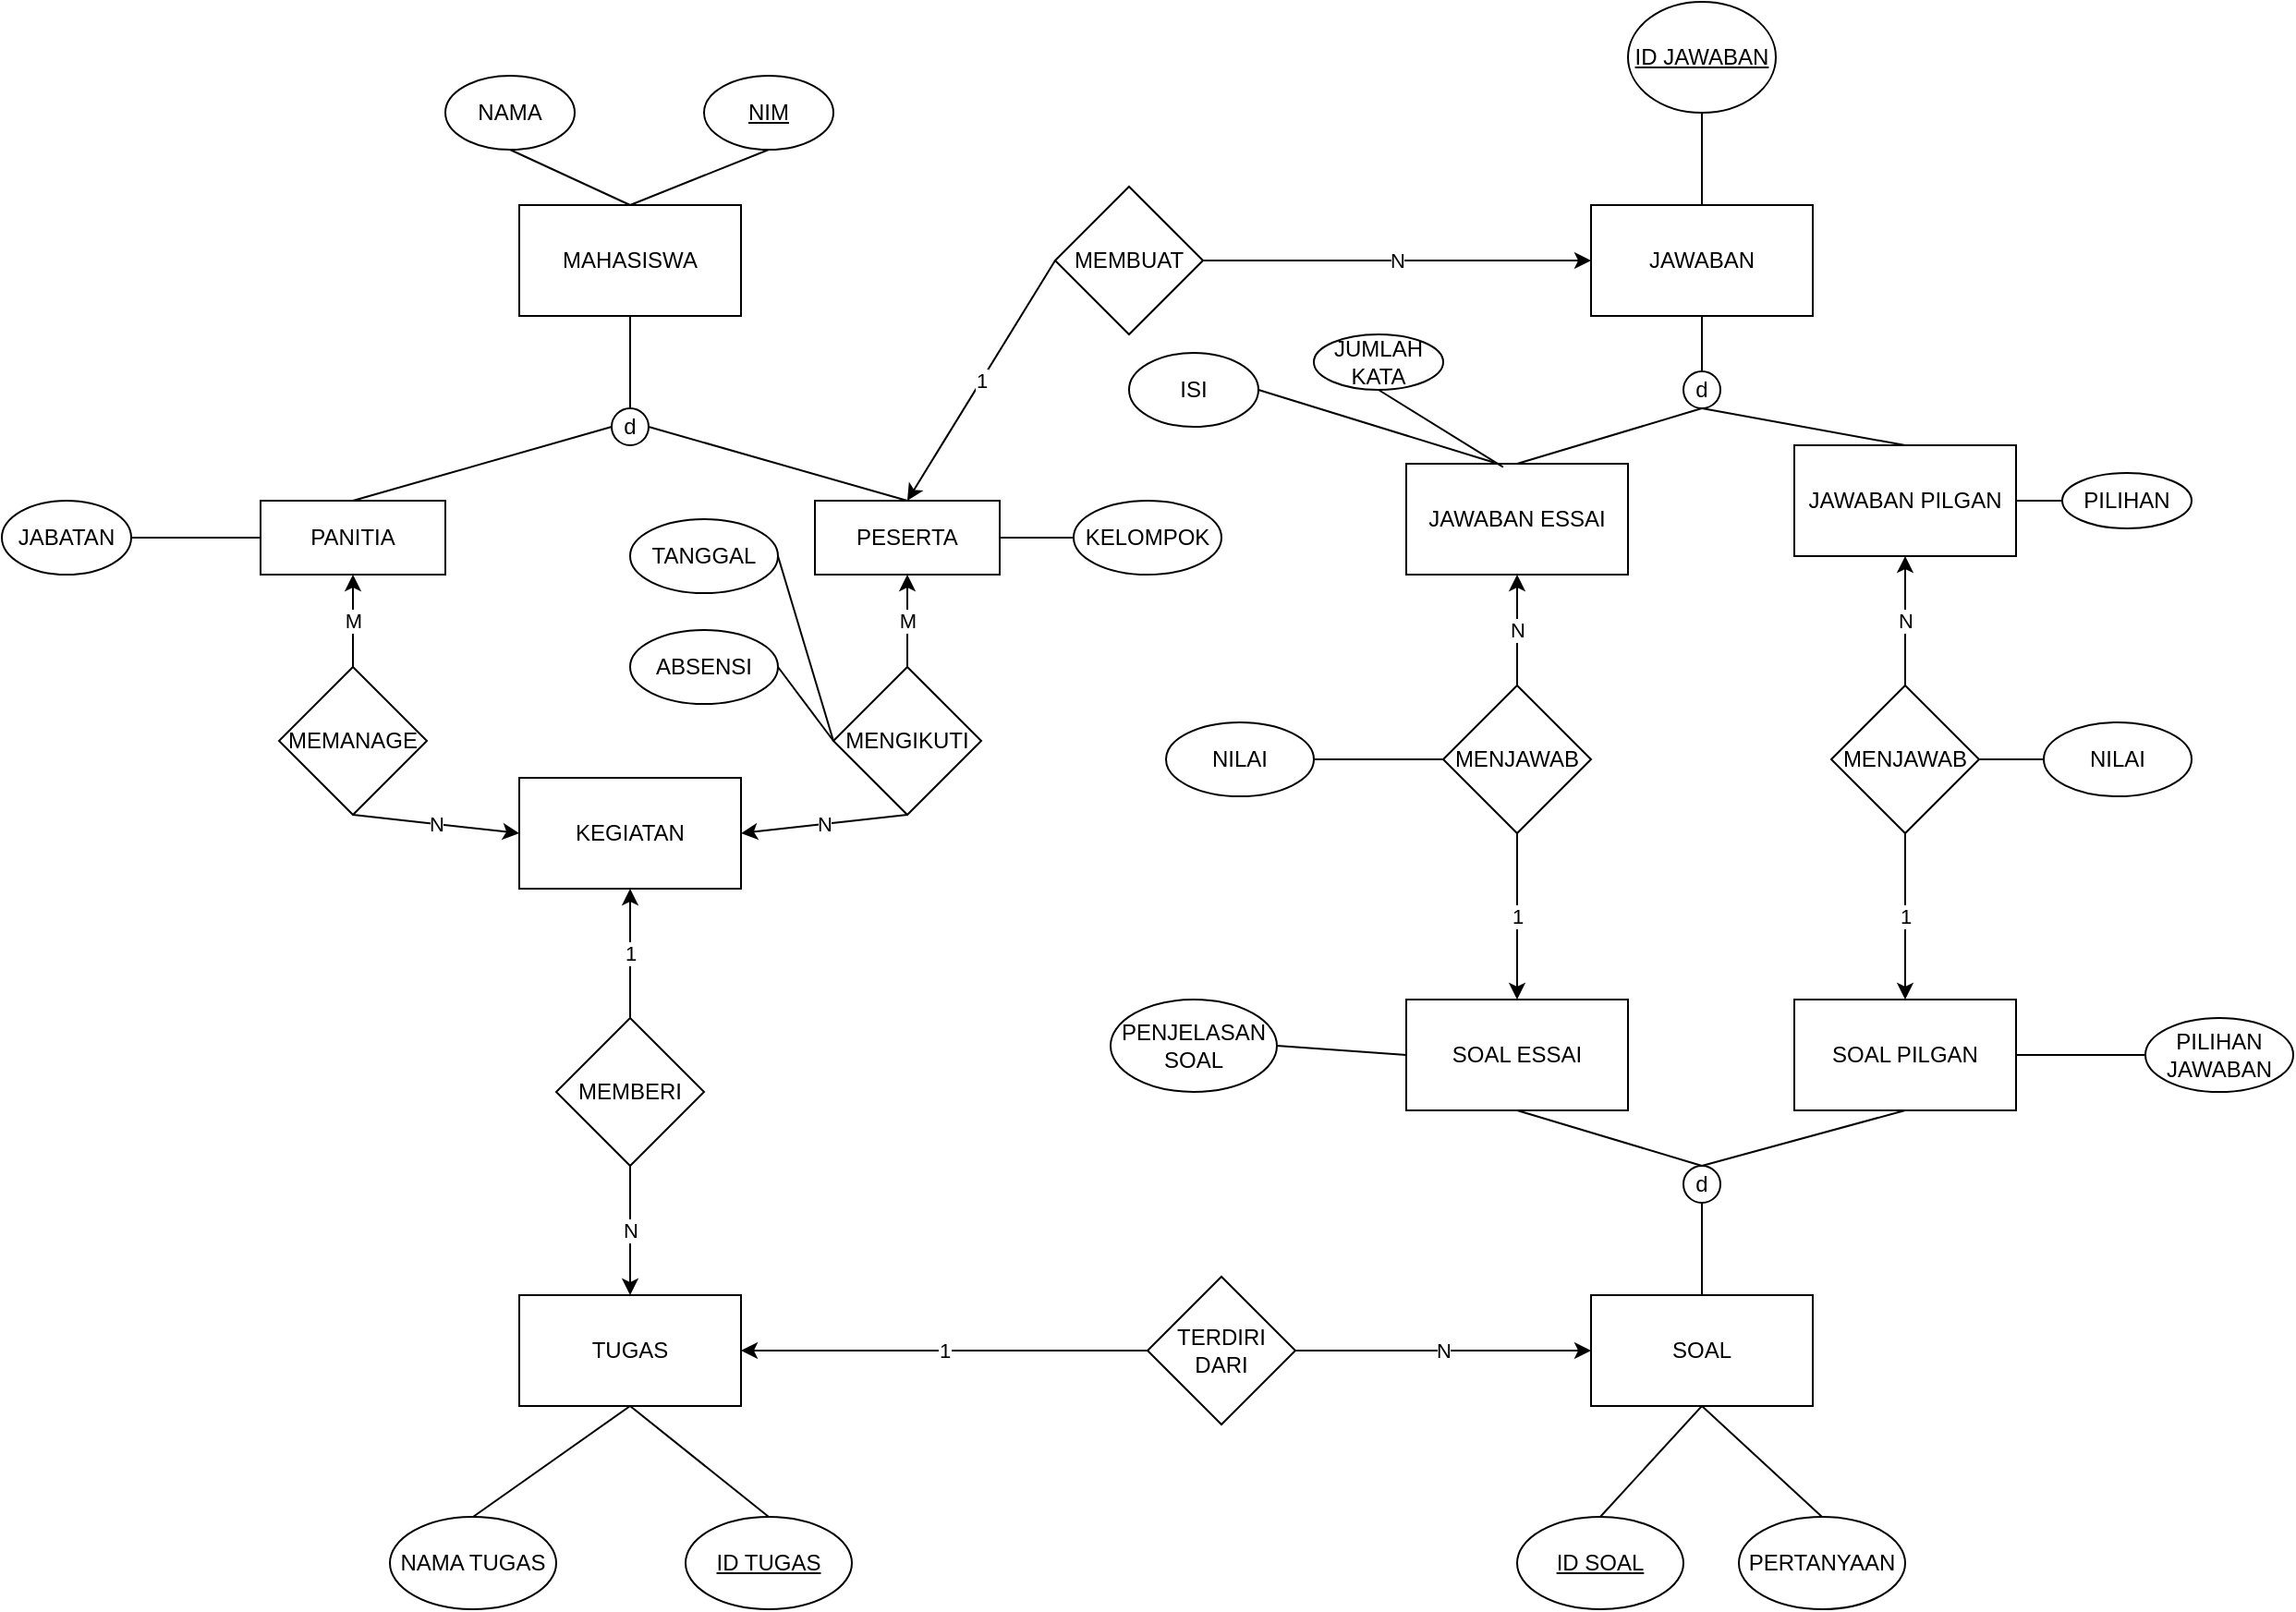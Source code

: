 <mxfile version="13.8.1" type="github">
  <diagram id="R2lEEEUBdFMjLlhIrx00" name="Page-1">
    <mxGraphModel dx="1730" dy="4267" grid="1" gridSize="10" guides="1" tooltips="1" connect="1" arrows="1" fold="1" page="1" pageScale="1" pageWidth="2339" pageHeight="3300" math="0" shadow="0" extFonts="Permanent Marker^https://fonts.googleapis.com/css?family=Permanent+Marker">
      <root>
        <mxCell id="0" />
        <mxCell id="1" parent="0" />
        <mxCell id="ASauv4Q9lRuqwxSRhFxj-3" value="MAHASISWA" style="rounded=0;whiteSpace=wrap;html=1;" parent="1" vertex="1">
          <mxGeometry x="320" y="70" width="120" height="60" as="geometry" />
        </mxCell>
        <mxCell id="ASauv4Q9lRuqwxSRhFxj-4" value="d" style="ellipse;whiteSpace=wrap;html=1;aspect=fixed;" parent="1" vertex="1">
          <mxGeometry x="370" y="180" width="20" height="20" as="geometry" />
        </mxCell>
        <mxCell id="ASauv4Q9lRuqwxSRhFxj-5" value="" style="endArrow=none;html=1;entryX=0.5;entryY=1;entryDx=0;entryDy=0;exitX=0.5;exitY=0;exitDx=0;exitDy=0;" parent="1" source="ASauv4Q9lRuqwxSRhFxj-4" target="ASauv4Q9lRuqwxSRhFxj-3" edge="1">
          <mxGeometry width="50" height="50" relative="1" as="geometry">
            <mxPoint x="510" y="150" as="sourcePoint" />
            <mxPoint x="560" y="100" as="targetPoint" />
          </mxGeometry>
        </mxCell>
        <mxCell id="ASauv4Q9lRuqwxSRhFxj-6" value="PANITIA" style="rounded=0;whiteSpace=wrap;html=1;" parent="1" vertex="1">
          <mxGeometry x="180" y="230" width="100" height="40" as="geometry" />
        </mxCell>
        <mxCell id="ASauv4Q9lRuqwxSRhFxj-7" value="PESERTA" style="rounded=0;whiteSpace=wrap;html=1;" parent="1" vertex="1">
          <mxGeometry x="480" y="230" width="100" height="40" as="geometry" />
        </mxCell>
        <mxCell id="ASauv4Q9lRuqwxSRhFxj-8" value="" style="endArrow=none;html=1;entryX=1;entryY=0.5;entryDx=0;entryDy=0;exitX=0.5;exitY=0;exitDx=0;exitDy=0;" parent="1" source="ASauv4Q9lRuqwxSRhFxj-7" target="ASauv4Q9lRuqwxSRhFxj-4" edge="1">
          <mxGeometry width="50" height="50" relative="1" as="geometry">
            <mxPoint x="510" y="250" as="sourcePoint" />
            <mxPoint x="560" y="200" as="targetPoint" />
          </mxGeometry>
        </mxCell>
        <mxCell id="ASauv4Q9lRuqwxSRhFxj-9" value="" style="endArrow=none;html=1;entryX=0;entryY=0.5;entryDx=0;entryDy=0;exitX=0.5;exitY=0;exitDx=0;exitDy=0;" parent="1" source="ASauv4Q9lRuqwxSRhFxj-6" target="ASauv4Q9lRuqwxSRhFxj-4" edge="1">
          <mxGeometry width="50" height="50" relative="1" as="geometry">
            <mxPoint x="540" y="240" as="sourcePoint" />
            <mxPoint x="400" y="200" as="targetPoint" />
          </mxGeometry>
        </mxCell>
        <mxCell id="ASauv4Q9lRuqwxSRhFxj-10" value="KEGIATAN" style="rounded=0;whiteSpace=wrap;html=1;" parent="1" vertex="1">
          <mxGeometry x="320" y="380" width="120" height="60" as="geometry" />
        </mxCell>
        <mxCell id="ASauv4Q9lRuqwxSRhFxj-11" value="MEMANAGE" style="rhombus;whiteSpace=wrap;html=1;" parent="1" vertex="1">
          <mxGeometry x="190" y="320" width="80" height="80" as="geometry" />
        </mxCell>
        <mxCell id="ASauv4Q9lRuqwxSRhFxj-12" value="MENGIKUTI" style="rhombus;whiteSpace=wrap;html=1;" parent="1" vertex="1">
          <mxGeometry x="490" y="320" width="80" height="80" as="geometry" />
        </mxCell>
        <mxCell id="ASauv4Q9lRuqwxSRhFxj-14" value="" style="endArrow=classic;html=1;exitX=0.5;exitY=0;exitDx=0;exitDy=0;entryX=0.5;entryY=1;entryDx=0;entryDy=0;" parent="1" source="ASauv4Q9lRuqwxSRhFxj-11" target="ASauv4Q9lRuqwxSRhFxj-6" edge="1">
          <mxGeometry relative="1" as="geometry">
            <mxPoint x="490" y="320" as="sourcePoint" />
            <mxPoint x="590" y="320" as="targetPoint" />
          </mxGeometry>
        </mxCell>
        <mxCell id="ASauv4Q9lRuqwxSRhFxj-15" value="M" style="edgeLabel;resizable=0;html=1;align=center;verticalAlign=middle;" parent="ASauv4Q9lRuqwxSRhFxj-14" connectable="0" vertex="1">
          <mxGeometry relative="1" as="geometry" />
        </mxCell>
        <mxCell id="ASauv4Q9lRuqwxSRhFxj-16" value="" style="endArrow=classic;html=1;exitX=0.5;exitY=0;exitDx=0;exitDy=0;entryX=0.5;entryY=1;entryDx=0;entryDy=0;" parent="1" source="ASauv4Q9lRuqwxSRhFxj-12" target="ASauv4Q9lRuqwxSRhFxj-7" edge="1">
          <mxGeometry relative="1" as="geometry">
            <mxPoint x="240" y="280" as="sourcePoint" />
            <mxPoint x="240" y="330" as="targetPoint" />
          </mxGeometry>
        </mxCell>
        <mxCell id="ASauv4Q9lRuqwxSRhFxj-17" value="M" style="edgeLabel;resizable=0;html=1;align=center;verticalAlign=middle;" parent="ASauv4Q9lRuqwxSRhFxj-16" connectable="0" vertex="1">
          <mxGeometry relative="1" as="geometry" />
        </mxCell>
        <mxCell id="ASauv4Q9lRuqwxSRhFxj-20" value="" style="endArrow=classic;html=1;exitX=0.5;exitY=1;exitDx=0;exitDy=0;entryX=0;entryY=0.5;entryDx=0;entryDy=0;" parent="1" source="ASauv4Q9lRuqwxSRhFxj-11" target="ASauv4Q9lRuqwxSRhFxj-10" edge="1">
          <mxGeometry relative="1" as="geometry">
            <mxPoint x="240" y="280" as="sourcePoint" />
            <mxPoint x="240" y="330" as="targetPoint" />
          </mxGeometry>
        </mxCell>
        <mxCell id="ASauv4Q9lRuqwxSRhFxj-21" value="N" style="edgeLabel;resizable=0;html=1;align=center;verticalAlign=middle;" parent="ASauv4Q9lRuqwxSRhFxj-20" connectable="0" vertex="1">
          <mxGeometry relative="1" as="geometry" />
        </mxCell>
        <mxCell id="ASauv4Q9lRuqwxSRhFxj-22" value="" style="endArrow=classic;html=1;exitX=0.5;exitY=1;exitDx=0;exitDy=0;entryX=1;entryY=0.5;entryDx=0;entryDy=0;" parent="1" source="ASauv4Q9lRuqwxSRhFxj-12" target="ASauv4Q9lRuqwxSRhFxj-10" edge="1">
          <mxGeometry relative="1" as="geometry">
            <mxPoint x="240" y="410" as="sourcePoint" />
            <mxPoint x="330" y="420" as="targetPoint" />
          </mxGeometry>
        </mxCell>
        <mxCell id="ASauv4Q9lRuqwxSRhFxj-23" value="N" style="edgeLabel;resizable=0;html=1;align=center;verticalAlign=middle;" parent="ASauv4Q9lRuqwxSRhFxj-22" connectable="0" vertex="1">
          <mxGeometry relative="1" as="geometry" />
        </mxCell>
        <mxCell id="ASauv4Q9lRuqwxSRhFxj-24" value="JAWABAN" style="rounded=0;whiteSpace=wrap;html=1;" parent="1" vertex="1">
          <mxGeometry x="900" y="70" width="120" height="60" as="geometry" />
        </mxCell>
        <mxCell id="ASauv4Q9lRuqwxSRhFxj-25" value="MEMBUAT" style="rhombus;whiteSpace=wrap;html=1;" parent="1" vertex="1">
          <mxGeometry x="610" y="60" width="80" height="80" as="geometry" />
        </mxCell>
        <mxCell id="ASauv4Q9lRuqwxSRhFxj-26" value="" style="endArrow=classic;html=1;exitX=0;exitY=0.5;exitDx=0;exitDy=0;" parent="1" source="ASauv4Q9lRuqwxSRhFxj-25" edge="1">
          <mxGeometry relative="1" as="geometry">
            <mxPoint x="570" y="320" as="sourcePoint" />
            <mxPoint x="530" y="230" as="targetPoint" />
          </mxGeometry>
        </mxCell>
        <mxCell id="ASauv4Q9lRuqwxSRhFxj-27" value="1" style="edgeLabel;resizable=0;html=1;align=center;verticalAlign=middle;" parent="ASauv4Q9lRuqwxSRhFxj-26" connectable="0" vertex="1">
          <mxGeometry relative="1" as="geometry" />
        </mxCell>
        <mxCell id="ASauv4Q9lRuqwxSRhFxj-28" value="" style="endArrow=classic;html=1;exitX=1;exitY=0.5;exitDx=0;exitDy=0;entryX=0;entryY=0.5;entryDx=0;entryDy=0;" parent="1" source="ASauv4Q9lRuqwxSRhFxj-25" target="ASauv4Q9lRuqwxSRhFxj-24" edge="1">
          <mxGeometry relative="1" as="geometry">
            <mxPoint x="570" y="320" as="sourcePoint" />
            <mxPoint x="670" y="320" as="targetPoint" />
          </mxGeometry>
        </mxCell>
        <mxCell id="ASauv4Q9lRuqwxSRhFxj-29" value="N" style="edgeLabel;resizable=0;html=1;align=center;verticalAlign=middle;" parent="ASauv4Q9lRuqwxSRhFxj-28" connectable="0" vertex="1">
          <mxGeometry relative="1" as="geometry" />
        </mxCell>
        <mxCell id="ASauv4Q9lRuqwxSRhFxj-31" value="TUGAS" style="rounded=0;whiteSpace=wrap;html=1;" parent="1" vertex="1">
          <mxGeometry x="320" y="660" width="120" height="60" as="geometry" />
        </mxCell>
        <mxCell id="ASauv4Q9lRuqwxSRhFxj-32" value="MEMBERI" style="rhombus;whiteSpace=wrap;html=1;" parent="1" vertex="1">
          <mxGeometry x="340" y="510" width="80" height="80" as="geometry" />
        </mxCell>
        <mxCell id="ASauv4Q9lRuqwxSRhFxj-33" value="" style="endArrow=classic;html=1;exitX=0.5;exitY=0;exitDx=0;exitDy=0;entryX=0.5;entryY=1;entryDx=0;entryDy=0;" parent="1" source="ASauv4Q9lRuqwxSRhFxj-32" target="ASauv4Q9lRuqwxSRhFxj-10" edge="1">
          <mxGeometry relative="1" as="geometry">
            <mxPoint x="600" y="520" as="sourcePoint" />
            <mxPoint x="700" y="520" as="targetPoint" />
          </mxGeometry>
        </mxCell>
        <mxCell id="ASauv4Q9lRuqwxSRhFxj-34" value="1" style="edgeLabel;resizable=0;html=1;align=center;verticalAlign=middle;" parent="ASauv4Q9lRuqwxSRhFxj-33" connectable="0" vertex="1">
          <mxGeometry relative="1" as="geometry" />
        </mxCell>
        <mxCell id="ASauv4Q9lRuqwxSRhFxj-35" value="" style="endArrow=classic;html=1;exitX=0.5;exitY=1;exitDx=0;exitDy=0;" parent="1" source="ASauv4Q9lRuqwxSRhFxj-32" target="ASauv4Q9lRuqwxSRhFxj-31" edge="1">
          <mxGeometry relative="1" as="geometry">
            <mxPoint x="600" y="620" as="sourcePoint" />
            <mxPoint x="700" y="620" as="targetPoint" />
          </mxGeometry>
        </mxCell>
        <mxCell id="ASauv4Q9lRuqwxSRhFxj-36" value="N" style="edgeLabel;resizable=0;html=1;align=center;verticalAlign=middle;" parent="ASauv4Q9lRuqwxSRhFxj-35" connectable="0" vertex="1">
          <mxGeometry relative="1" as="geometry" />
        </mxCell>
        <mxCell id="ASauv4Q9lRuqwxSRhFxj-37" value="TERDIRI DARI" style="rhombus;whiteSpace=wrap;html=1;" parent="1" vertex="1">
          <mxGeometry x="660" y="650" width="80" height="80" as="geometry" />
        </mxCell>
        <mxCell id="ASauv4Q9lRuqwxSRhFxj-38" value="SOAL" style="rounded=0;whiteSpace=wrap;html=1;" parent="1" vertex="1">
          <mxGeometry x="900" y="660" width="120" height="60" as="geometry" />
        </mxCell>
        <mxCell id="ASauv4Q9lRuqwxSRhFxj-40" value="" style="endArrow=classic;html=1;entryX=1;entryY=0.5;entryDx=0;entryDy=0;exitX=0;exitY=0.5;exitDx=0;exitDy=0;" parent="1" source="ASauv4Q9lRuqwxSRhFxj-37" target="ASauv4Q9lRuqwxSRhFxj-31" edge="1">
          <mxGeometry relative="1" as="geometry">
            <mxPoint x="600" y="710" as="sourcePoint" />
            <mxPoint x="700" y="710" as="targetPoint" />
          </mxGeometry>
        </mxCell>
        <mxCell id="ASauv4Q9lRuqwxSRhFxj-41" value="1" style="edgeLabel;resizable=0;html=1;align=center;verticalAlign=middle;" parent="ASauv4Q9lRuqwxSRhFxj-40" connectable="0" vertex="1">
          <mxGeometry relative="1" as="geometry" />
        </mxCell>
        <mxCell id="ASauv4Q9lRuqwxSRhFxj-42" value="" style="endArrow=classic;html=1;entryX=0;entryY=0.5;entryDx=0;entryDy=0;exitX=1;exitY=0.5;exitDx=0;exitDy=0;" parent="1" source="ASauv4Q9lRuqwxSRhFxj-37" target="ASauv4Q9lRuqwxSRhFxj-38" edge="1">
          <mxGeometry relative="1" as="geometry">
            <mxPoint x="600" y="710" as="sourcePoint" />
            <mxPoint x="700" y="710" as="targetPoint" />
          </mxGeometry>
        </mxCell>
        <mxCell id="ASauv4Q9lRuqwxSRhFxj-43" value="N" style="edgeLabel;resizable=0;html=1;align=center;verticalAlign=middle;" parent="ASauv4Q9lRuqwxSRhFxj-42" connectable="0" vertex="1">
          <mxGeometry relative="1" as="geometry" />
        </mxCell>
        <mxCell id="ASauv4Q9lRuqwxSRhFxj-45" value="d" style="ellipse;whiteSpace=wrap;html=1;aspect=fixed;" parent="1" vertex="1">
          <mxGeometry x="950" y="590" width="20" height="20" as="geometry" />
        </mxCell>
        <mxCell id="ASauv4Q9lRuqwxSRhFxj-47" value="" style="endArrow=none;html=1;entryX=0.5;entryY=1;entryDx=0;entryDy=0;exitX=0.5;exitY=0;exitDx=0;exitDy=0;" parent="1" source="ASauv4Q9lRuqwxSRhFxj-38" target="ASauv4Q9lRuqwxSRhFxj-45" edge="1">
          <mxGeometry width="50" height="50" relative="1" as="geometry">
            <mxPoint x="620" y="640" as="sourcePoint" />
            <mxPoint x="670" y="590" as="targetPoint" />
          </mxGeometry>
        </mxCell>
        <mxCell id="ASauv4Q9lRuqwxSRhFxj-48" value="SOAL ESSAI" style="rounded=0;whiteSpace=wrap;html=1;" parent="1" vertex="1">
          <mxGeometry x="800" y="500" width="120" height="60" as="geometry" />
        </mxCell>
        <mxCell id="ASauv4Q9lRuqwxSRhFxj-49" value="SOAL PILGAN" style="rounded=0;whiteSpace=wrap;html=1;" parent="1" vertex="1">
          <mxGeometry x="1010" y="500" width="120" height="60" as="geometry" />
        </mxCell>
        <mxCell id="ASauv4Q9lRuqwxSRhFxj-50" value="" style="endArrow=none;html=1;entryX=0.5;entryY=1;entryDx=0;entryDy=0;exitX=0.5;exitY=0;exitDx=0;exitDy=0;" parent="1" source="ASauv4Q9lRuqwxSRhFxj-45" target="ASauv4Q9lRuqwxSRhFxj-49" edge="1">
          <mxGeometry width="50" height="50" relative="1" as="geometry">
            <mxPoint x="620" y="540" as="sourcePoint" />
            <mxPoint x="670" y="490" as="targetPoint" />
          </mxGeometry>
        </mxCell>
        <mxCell id="ASauv4Q9lRuqwxSRhFxj-51" value="" style="endArrow=none;html=1;entryX=0.5;entryY=1;entryDx=0;entryDy=0;exitX=0.5;exitY=0;exitDx=0;exitDy=0;" parent="1" source="ASauv4Q9lRuqwxSRhFxj-45" target="ASauv4Q9lRuqwxSRhFxj-48" edge="1">
          <mxGeometry width="50" height="50" relative="1" as="geometry">
            <mxPoint x="620" y="540" as="sourcePoint" />
            <mxPoint x="670" y="490" as="targetPoint" />
          </mxGeometry>
        </mxCell>
        <mxCell id="ASauv4Q9lRuqwxSRhFxj-52" value="d" style="ellipse;whiteSpace=wrap;html=1;aspect=fixed;" parent="1" vertex="1">
          <mxGeometry x="950" y="160" width="20" height="20" as="geometry" />
        </mxCell>
        <mxCell id="ASauv4Q9lRuqwxSRhFxj-53" value="" style="endArrow=none;html=1;entryX=0.5;entryY=1;entryDx=0;entryDy=0;exitX=0.5;exitY=0;exitDx=0;exitDy=0;" parent="1" source="ASauv4Q9lRuqwxSRhFxj-52" target="ASauv4Q9lRuqwxSRhFxj-24" edge="1">
          <mxGeometry width="50" height="50" relative="1" as="geometry">
            <mxPoint x="620" y="340" as="sourcePoint" />
            <mxPoint x="670" y="290" as="targetPoint" />
          </mxGeometry>
        </mxCell>
        <mxCell id="ASauv4Q9lRuqwxSRhFxj-54" value="JAWABAN PILGAN" style="rounded=0;whiteSpace=wrap;html=1;" parent="1" vertex="1">
          <mxGeometry x="1010" y="200" width="120" height="60" as="geometry" />
        </mxCell>
        <mxCell id="ASauv4Q9lRuqwxSRhFxj-55" value="JAWABAN ESSAI" style="rounded=0;whiteSpace=wrap;html=1;" parent="1" vertex="1">
          <mxGeometry x="800" y="210" width="120" height="60" as="geometry" />
        </mxCell>
        <mxCell id="ASauv4Q9lRuqwxSRhFxj-56" value="" style="endArrow=none;html=1;entryX=0.5;entryY=1;entryDx=0;entryDy=0;exitX=0.5;exitY=0;exitDx=0;exitDy=0;" parent="1" source="ASauv4Q9lRuqwxSRhFxj-55" target="ASauv4Q9lRuqwxSRhFxj-52" edge="1">
          <mxGeometry width="50" height="50" relative="1" as="geometry">
            <mxPoint x="620" y="340" as="sourcePoint" />
            <mxPoint x="670" y="290" as="targetPoint" />
          </mxGeometry>
        </mxCell>
        <mxCell id="ASauv4Q9lRuqwxSRhFxj-57" value="" style="endArrow=none;html=1;entryX=0.5;entryY=0;entryDx=0;entryDy=0;exitX=0.5;exitY=1;exitDx=0;exitDy=0;" parent="1" source="ASauv4Q9lRuqwxSRhFxj-52" target="ASauv4Q9lRuqwxSRhFxj-54" edge="1">
          <mxGeometry width="50" height="50" relative="1" as="geometry">
            <mxPoint x="620" y="340" as="sourcePoint" />
            <mxPoint x="670" y="290" as="targetPoint" />
          </mxGeometry>
        </mxCell>
        <mxCell id="ASauv4Q9lRuqwxSRhFxj-58" value="MENJAWAB" style="rhombus;whiteSpace=wrap;html=1;" parent="1" vertex="1">
          <mxGeometry x="820" y="330" width="80" height="80" as="geometry" />
        </mxCell>
        <mxCell id="ASauv4Q9lRuqwxSRhFxj-59" value="MENJAWAB" style="rhombus;whiteSpace=wrap;html=1;" parent="1" vertex="1">
          <mxGeometry x="1030" y="330" width="80" height="80" as="geometry" />
        </mxCell>
        <mxCell id="ASauv4Q9lRuqwxSRhFxj-60" value="" style="endArrow=classic;html=1;entryX=0.5;entryY=1;entryDx=0;entryDy=0;exitX=0.5;exitY=0;exitDx=0;exitDy=0;" parent="1" source="ASauv4Q9lRuqwxSRhFxj-58" target="ASauv4Q9lRuqwxSRhFxj-55" edge="1">
          <mxGeometry relative="1" as="geometry">
            <mxPoint x="910" y="320" as="sourcePoint" />
            <mxPoint x="980" y="310" as="targetPoint" />
          </mxGeometry>
        </mxCell>
        <mxCell id="ASauv4Q9lRuqwxSRhFxj-61" value="N" style="edgeLabel;resizable=0;html=1;align=center;verticalAlign=middle;" parent="ASauv4Q9lRuqwxSRhFxj-60" connectable="0" vertex="1">
          <mxGeometry relative="1" as="geometry" />
        </mxCell>
        <mxCell id="ASauv4Q9lRuqwxSRhFxj-62" value="" style="endArrow=classic;html=1;exitX=0.5;exitY=1;exitDx=0;exitDy=0;" parent="1" source="ASauv4Q9lRuqwxSRhFxj-58" target="ASauv4Q9lRuqwxSRhFxj-48" edge="1">
          <mxGeometry relative="1" as="geometry">
            <mxPoint x="880" y="310" as="sourcePoint" />
            <mxPoint x="980" y="310" as="targetPoint" />
          </mxGeometry>
        </mxCell>
        <mxCell id="ASauv4Q9lRuqwxSRhFxj-63" value="1" style="edgeLabel;resizable=0;html=1;align=center;verticalAlign=middle;" parent="ASauv4Q9lRuqwxSRhFxj-62" connectable="0" vertex="1">
          <mxGeometry relative="1" as="geometry" />
        </mxCell>
        <mxCell id="ASauv4Q9lRuqwxSRhFxj-64" value="" style="endArrow=classic;html=1;entryX=0.5;entryY=1;entryDx=0;entryDy=0;exitX=0.5;exitY=0;exitDx=0;exitDy=0;" parent="1" source="ASauv4Q9lRuqwxSRhFxj-59" target="ASauv4Q9lRuqwxSRhFxj-54" edge="1">
          <mxGeometry relative="1" as="geometry">
            <mxPoint x="880" y="310" as="sourcePoint" />
            <mxPoint x="980" y="310" as="targetPoint" />
          </mxGeometry>
        </mxCell>
        <mxCell id="ASauv4Q9lRuqwxSRhFxj-65" value="N" style="edgeLabel;resizable=0;html=1;align=center;verticalAlign=middle;" parent="ASauv4Q9lRuqwxSRhFxj-64" connectable="0" vertex="1">
          <mxGeometry relative="1" as="geometry" />
        </mxCell>
        <mxCell id="ASauv4Q9lRuqwxSRhFxj-66" value="" style="endArrow=classic;html=1;entryX=0.5;entryY=0;entryDx=0;entryDy=0;exitX=0.5;exitY=1;exitDx=0;exitDy=0;" parent="1" source="ASauv4Q9lRuqwxSRhFxj-59" target="ASauv4Q9lRuqwxSRhFxj-49" edge="1">
          <mxGeometry relative="1" as="geometry">
            <mxPoint x="880" y="310" as="sourcePoint" />
            <mxPoint x="980" y="310" as="targetPoint" />
          </mxGeometry>
        </mxCell>
        <mxCell id="ASauv4Q9lRuqwxSRhFxj-67" value="1" style="edgeLabel;resizable=0;html=1;align=center;verticalAlign=middle;" parent="ASauv4Q9lRuqwxSRhFxj-66" connectable="0" vertex="1">
          <mxGeometry relative="1" as="geometry" />
        </mxCell>
        <mxCell id="ASauv4Q9lRuqwxSRhFxj-68" value="JUMLAH KATA" style="ellipse;whiteSpace=wrap;html=1;" parent="1" vertex="1">
          <mxGeometry x="750" y="140" width="70" height="30" as="geometry" />
        </mxCell>
        <mxCell id="ASauv4Q9lRuqwxSRhFxj-70" value="ISI" style="ellipse;whiteSpace=wrap;html=1;" parent="1" vertex="1">
          <mxGeometry x="650" y="150" width="70" height="40" as="geometry" />
        </mxCell>
        <mxCell id="ASauv4Q9lRuqwxSRhFxj-71" value="&lt;u&gt;ID JAWABAN&lt;/u&gt;" style="ellipse;whiteSpace=wrap;html=1;" parent="1" vertex="1">
          <mxGeometry x="920" y="-40" width="80" height="60" as="geometry" />
        </mxCell>
        <mxCell id="ASauv4Q9lRuqwxSRhFxj-76" value="PILIHAN" style="ellipse;whiteSpace=wrap;html=1;" parent="1" vertex="1">
          <mxGeometry x="1155" y="215" width="70" height="30" as="geometry" />
        </mxCell>
        <mxCell id="ASauv4Q9lRuqwxSRhFxj-79" value="" style="endArrow=none;html=1;exitX=0.5;exitY=1;exitDx=0;exitDy=0;entryX=0.437;entryY=0.03;entryDx=0;entryDy=0;entryPerimeter=0;" parent="1" source="ASauv4Q9lRuqwxSRhFxj-68" target="ASauv4Q9lRuqwxSRhFxj-55" edge="1">
          <mxGeometry width="50" height="50" relative="1" as="geometry">
            <mxPoint x="900" y="230" as="sourcePoint" />
            <mxPoint x="950" y="180" as="targetPoint" />
          </mxGeometry>
        </mxCell>
        <mxCell id="ASauv4Q9lRuqwxSRhFxj-80" value="" style="endArrow=none;html=1;entryX=1;entryY=0.5;entryDx=0;entryDy=0;exitX=0.397;exitY=-0.01;exitDx=0;exitDy=0;exitPerimeter=0;" parent="1" source="ASauv4Q9lRuqwxSRhFxj-55" target="ASauv4Q9lRuqwxSRhFxj-70" edge="1">
          <mxGeometry width="50" height="50" relative="1" as="geometry">
            <mxPoint x="900" y="230" as="sourcePoint" />
            <mxPoint x="950" y="180" as="targetPoint" />
          </mxGeometry>
        </mxCell>
        <mxCell id="ASauv4Q9lRuqwxSRhFxj-81" value="" style="endArrow=none;html=1;exitX=0.5;exitY=0;exitDx=0;exitDy=0;entryX=0.5;entryY=1;entryDx=0;entryDy=0;" parent="1" source="ASauv4Q9lRuqwxSRhFxj-24" target="ASauv4Q9lRuqwxSRhFxj-71" edge="1">
          <mxGeometry width="50" height="50" relative="1" as="geometry">
            <mxPoint x="900" y="130" as="sourcePoint" />
            <mxPoint x="950" y="80" as="targetPoint" />
          </mxGeometry>
        </mxCell>
        <mxCell id="ASauv4Q9lRuqwxSRhFxj-82" value="" style="endArrow=none;html=1;entryX=1;entryY=0.5;entryDx=0;entryDy=0;exitX=0;exitY=0.5;exitDx=0;exitDy=0;" parent="1" source="ASauv4Q9lRuqwxSRhFxj-76" target="ASauv4Q9lRuqwxSRhFxj-54" edge="1">
          <mxGeometry width="50" height="50" relative="1" as="geometry">
            <mxPoint x="900" y="130" as="sourcePoint" />
            <mxPoint x="950" y="80" as="targetPoint" />
          </mxGeometry>
        </mxCell>
        <mxCell id="ASauv4Q9lRuqwxSRhFxj-83" value="NILAI" style="ellipse;whiteSpace=wrap;html=1;" parent="1" vertex="1">
          <mxGeometry x="670" y="350" width="80" height="40" as="geometry" />
        </mxCell>
        <mxCell id="ASauv4Q9lRuqwxSRhFxj-84" value="" style="endArrow=none;html=1;entryX=1;entryY=0.5;entryDx=0;entryDy=0;exitX=0;exitY=0.5;exitDx=0;exitDy=0;" parent="1" source="ASauv4Q9lRuqwxSRhFxj-58" target="ASauv4Q9lRuqwxSRhFxj-83" edge="1">
          <mxGeometry width="50" height="50" relative="1" as="geometry">
            <mxPoint x="900" y="430" as="sourcePoint" />
            <mxPoint x="950" y="380" as="targetPoint" />
          </mxGeometry>
        </mxCell>
        <mxCell id="ASauv4Q9lRuqwxSRhFxj-85" value="NILAI" style="ellipse;whiteSpace=wrap;html=1;" parent="1" vertex="1">
          <mxGeometry x="1145" y="350" width="80" height="40" as="geometry" />
        </mxCell>
        <mxCell id="ASauv4Q9lRuqwxSRhFxj-86" value="" style="endArrow=none;html=1;entryX=0;entryY=0.5;entryDx=0;entryDy=0;exitX=1;exitY=0.5;exitDx=0;exitDy=0;" parent="1" source="ASauv4Q9lRuqwxSRhFxj-59" target="ASauv4Q9lRuqwxSRhFxj-85" edge="1">
          <mxGeometry width="50" height="50" relative="1" as="geometry">
            <mxPoint x="800" y="400" as="sourcePoint" />
            <mxPoint x="760" y="400" as="targetPoint" />
          </mxGeometry>
        </mxCell>
        <mxCell id="ASauv4Q9lRuqwxSRhFxj-88" value="PILIHAN JAWABAN" style="ellipse;whiteSpace=wrap;html=1;" parent="1" vertex="1">
          <mxGeometry x="1200" y="510" width="80" height="40" as="geometry" />
        </mxCell>
        <mxCell id="ASauv4Q9lRuqwxSRhFxj-90" value="" style="endArrow=none;html=1;entryX=0;entryY=0.5;entryDx=0;entryDy=0;exitX=1;exitY=0.5;exitDx=0;exitDy=0;" parent="1" source="ASauv4Q9lRuqwxSRhFxj-49" target="ASauv4Q9lRuqwxSRhFxj-88" edge="1">
          <mxGeometry width="50" height="50" relative="1" as="geometry">
            <mxPoint x="1120" y="380" as="sourcePoint" />
            <mxPoint x="1155" y="390" as="targetPoint" />
          </mxGeometry>
        </mxCell>
        <mxCell id="ASauv4Q9lRuqwxSRhFxj-91" value="PENJELASAN SOAL" style="ellipse;whiteSpace=wrap;html=1;" parent="1" vertex="1">
          <mxGeometry x="640" y="500" width="90" height="50" as="geometry" />
        </mxCell>
        <mxCell id="ASauv4Q9lRuqwxSRhFxj-92" value="" style="endArrow=none;html=1;entryX=1;entryY=0.5;entryDx=0;entryDy=0;exitX=0;exitY=0.5;exitDx=0;exitDy=0;" parent="1" source="ASauv4Q9lRuqwxSRhFxj-48" target="ASauv4Q9lRuqwxSRhFxj-91" edge="1">
          <mxGeometry width="50" height="50" relative="1" as="geometry">
            <mxPoint x="830" y="380" as="sourcePoint" />
            <mxPoint x="760" y="380" as="targetPoint" />
          </mxGeometry>
        </mxCell>
        <mxCell id="ASauv4Q9lRuqwxSRhFxj-93" value="&lt;u&gt;ID SOAL&lt;/u&gt;" style="ellipse;whiteSpace=wrap;html=1;" parent="1" vertex="1">
          <mxGeometry x="860" y="780" width="90" height="50" as="geometry" />
        </mxCell>
        <mxCell id="ASauv4Q9lRuqwxSRhFxj-94" value="" style="endArrow=none;html=1;entryX=0.5;entryY=1;entryDx=0;entryDy=0;exitX=0.5;exitY=0;exitDx=0;exitDy=0;" parent="1" source="ASauv4Q9lRuqwxSRhFxj-93" target="ASauv4Q9lRuqwxSRhFxj-38" edge="1">
          <mxGeometry width="50" height="50" relative="1" as="geometry">
            <mxPoint x="970" y="670" as="sourcePoint" />
            <mxPoint x="970" y="620" as="targetPoint" />
          </mxGeometry>
        </mxCell>
        <mxCell id="ASauv4Q9lRuqwxSRhFxj-95" value="PERTANYAAN" style="ellipse;whiteSpace=wrap;html=1;" parent="1" vertex="1">
          <mxGeometry x="980" y="780" width="90" height="50" as="geometry" />
        </mxCell>
        <mxCell id="ASauv4Q9lRuqwxSRhFxj-96" value="" style="endArrow=none;html=1;entryX=0.5;entryY=1;entryDx=0;entryDy=0;exitX=0.5;exitY=0;exitDx=0;exitDy=0;" parent="1" source="ASauv4Q9lRuqwxSRhFxj-95" target="ASauv4Q9lRuqwxSRhFxj-38" edge="1">
          <mxGeometry width="50" height="50" relative="1" as="geometry">
            <mxPoint x="915" y="790" as="sourcePoint" />
            <mxPoint x="970" y="730" as="targetPoint" />
          </mxGeometry>
        </mxCell>
        <mxCell id="ASauv4Q9lRuqwxSRhFxj-98" value="&lt;u&gt;NIM&lt;/u&gt;" style="ellipse;whiteSpace=wrap;html=1;" parent="1" vertex="1">
          <mxGeometry x="420" width="70" height="40" as="geometry" />
        </mxCell>
        <mxCell id="ASauv4Q9lRuqwxSRhFxj-99" value="NAMA" style="ellipse;whiteSpace=wrap;html=1;" parent="1" vertex="1">
          <mxGeometry x="280" width="70" height="40" as="geometry" />
        </mxCell>
        <mxCell id="ASauv4Q9lRuqwxSRhFxj-100" value="" style="endArrow=none;html=1;entryX=0.5;entryY=1;entryDx=0;entryDy=0;exitX=0.5;exitY=0;exitDx=0;exitDy=0;" parent="1" source="ASauv4Q9lRuqwxSRhFxj-3" target="ASauv4Q9lRuqwxSRhFxj-99" edge="1">
          <mxGeometry width="50" height="50" relative="1" as="geometry">
            <mxPoint x="340" y="220" as="sourcePoint" />
            <mxPoint x="390" y="170" as="targetPoint" />
          </mxGeometry>
        </mxCell>
        <mxCell id="ASauv4Q9lRuqwxSRhFxj-101" value="" style="endArrow=none;html=1;entryX=0.5;entryY=1;entryDx=0;entryDy=0;exitX=0.5;exitY=0;exitDx=0;exitDy=0;" parent="1" source="ASauv4Q9lRuqwxSRhFxj-3" target="ASauv4Q9lRuqwxSRhFxj-98" edge="1">
          <mxGeometry width="50" height="50" relative="1" as="geometry">
            <mxPoint x="390" y="80" as="sourcePoint" />
            <mxPoint x="325" y="50" as="targetPoint" />
          </mxGeometry>
        </mxCell>
        <mxCell id="ASauv4Q9lRuqwxSRhFxj-102" value="JABATAN" style="ellipse;whiteSpace=wrap;html=1;" parent="1" vertex="1">
          <mxGeometry x="40" y="230" width="70" height="40" as="geometry" />
        </mxCell>
        <mxCell id="ASauv4Q9lRuqwxSRhFxj-103" value="" style="endArrow=none;html=1;entryX=0;entryY=0.5;entryDx=0;entryDy=0;exitX=1;exitY=0.5;exitDx=0;exitDy=0;" parent="1" source="ASauv4Q9lRuqwxSRhFxj-102" target="ASauv4Q9lRuqwxSRhFxj-6" edge="1">
          <mxGeometry width="50" height="50" relative="1" as="geometry">
            <mxPoint x="90" y="370" as="sourcePoint" />
            <mxPoint x="140" y="320" as="targetPoint" />
          </mxGeometry>
        </mxCell>
        <mxCell id="ASauv4Q9lRuqwxSRhFxj-105" value="KELOMPOK" style="ellipse;whiteSpace=wrap;html=1;" parent="1" vertex="1">
          <mxGeometry x="620" y="230" width="80" height="40" as="geometry" />
        </mxCell>
        <mxCell id="ASauv4Q9lRuqwxSRhFxj-106" value="" style="endArrow=none;html=1;exitX=0;exitY=0.5;exitDx=0;exitDy=0;entryX=1;entryY=0.5;entryDx=0;entryDy=0;" parent="1" source="ASauv4Q9lRuqwxSRhFxj-105" target="ASauv4Q9lRuqwxSRhFxj-7" edge="1">
          <mxGeometry width="50" height="50" relative="1" as="geometry">
            <mxPoint x="120" y="260" as="sourcePoint" />
            <mxPoint x="600" y="280" as="targetPoint" />
          </mxGeometry>
        </mxCell>
        <mxCell id="ASauv4Q9lRuqwxSRhFxj-107" value="NAMA TUGAS" style="ellipse;whiteSpace=wrap;html=1;" parent="1" vertex="1">
          <mxGeometry x="250" y="780" width="90" height="50" as="geometry" />
        </mxCell>
        <mxCell id="ASauv4Q9lRuqwxSRhFxj-108" value="&lt;u&gt;ID TUGAS&lt;/u&gt;" style="ellipse;whiteSpace=wrap;html=1;" parent="1" vertex="1">
          <mxGeometry x="410" y="780" width="90" height="50" as="geometry" />
        </mxCell>
        <mxCell id="ASauv4Q9lRuqwxSRhFxj-109" value="" style="endArrow=none;html=1;entryX=0.5;entryY=1;entryDx=0;entryDy=0;exitX=0.5;exitY=0;exitDx=0;exitDy=0;" parent="1" source="ASauv4Q9lRuqwxSRhFxj-107" target="ASauv4Q9lRuqwxSRhFxj-31" edge="1">
          <mxGeometry width="50" height="50" relative="1" as="geometry">
            <mxPoint x="580" y="730" as="sourcePoint" />
            <mxPoint x="630" y="680" as="targetPoint" />
          </mxGeometry>
        </mxCell>
        <mxCell id="ASauv4Q9lRuqwxSRhFxj-110" value="" style="endArrow=none;html=1;entryX=0.5;entryY=1;entryDx=0;entryDy=0;exitX=0.5;exitY=0;exitDx=0;exitDy=0;" parent="1" source="ASauv4Q9lRuqwxSRhFxj-108" target="ASauv4Q9lRuqwxSRhFxj-31" edge="1">
          <mxGeometry width="50" height="50" relative="1" as="geometry">
            <mxPoint x="305" y="790" as="sourcePoint" />
            <mxPoint x="390" y="730" as="targetPoint" />
          </mxGeometry>
        </mxCell>
        <mxCell id="ASauv4Q9lRuqwxSRhFxj-111" value="TANGGAL" style="ellipse;whiteSpace=wrap;html=1;" parent="1" vertex="1">
          <mxGeometry x="380" y="240" width="80" height="40" as="geometry" />
        </mxCell>
        <mxCell id="ASauv4Q9lRuqwxSRhFxj-113" value="" style="endArrow=none;html=1;entryX=0;entryY=0.5;entryDx=0;entryDy=0;exitX=1;exitY=0.5;exitDx=0;exitDy=0;" parent="1" source="ASauv4Q9lRuqwxSRhFxj-111" target="ASauv4Q9lRuqwxSRhFxj-12" edge="1">
          <mxGeometry width="50" height="50" relative="1" as="geometry">
            <mxPoint x="450" y="430" as="sourcePoint" />
            <mxPoint x="500" y="380" as="targetPoint" />
          </mxGeometry>
        </mxCell>
        <mxCell id="ASauv4Q9lRuqwxSRhFxj-115" value="ABSENSI" style="ellipse;whiteSpace=wrap;html=1;" parent="1" vertex="1">
          <mxGeometry x="380" y="300" width="80" height="40" as="geometry" />
        </mxCell>
        <mxCell id="ASauv4Q9lRuqwxSRhFxj-117" value="" style="endArrow=none;html=1;entryX=0;entryY=0.5;entryDx=0;entryDy=0;exitX=1;exitY=0.5;exitDx=0;exitDy=0;" parent="1" source="ASauv4Q9lRuqwxSRhFxj-115" target="ASauv4Q9lRuqwxSRhFxj-12" edge="1">
          <mxGeometry width="50" height="50" relative="1" as="geometry">
            <mxPoint x="470" y="270" as="sourcePoint" />
            <mxPoint x="500" y="370" as="targetPoint" />
          </mxGeometry>
        </mxCell>
      </root>
    </mxGraphModel>
  </diagram>
</mxfile>
